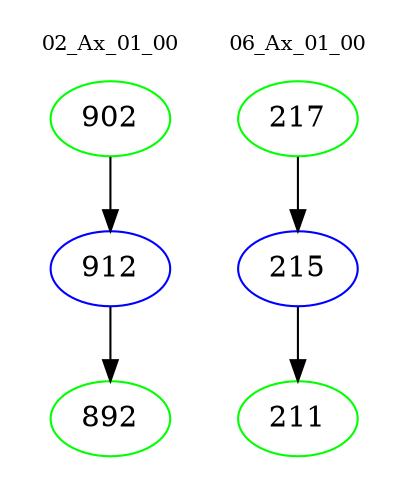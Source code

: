 digraph{
subgraph cluster_0 {
color = white
label = "02_Ax_01_00";
fontsize=10;
T0_902 [label="902", color="green"]
T0_902 -> T0_912 [color="black"]
T0_912 [label="912", color="blue"]
T0_912 -> T0_892 [color="black"]
T0_892 [label="892", color="green"]
}
subgraph cluster_1 {
color = white
label = "06_Ax_01_00";
fontsize=10;
T1_217 [label="217", color="green"]
T1_217 -> T1_215 [color="black"]
T1_215 [label="215", color="blue"]
T1_215 -> T1_211 [color="black"]
T1_211 [label="211", color="green"]
}
}
